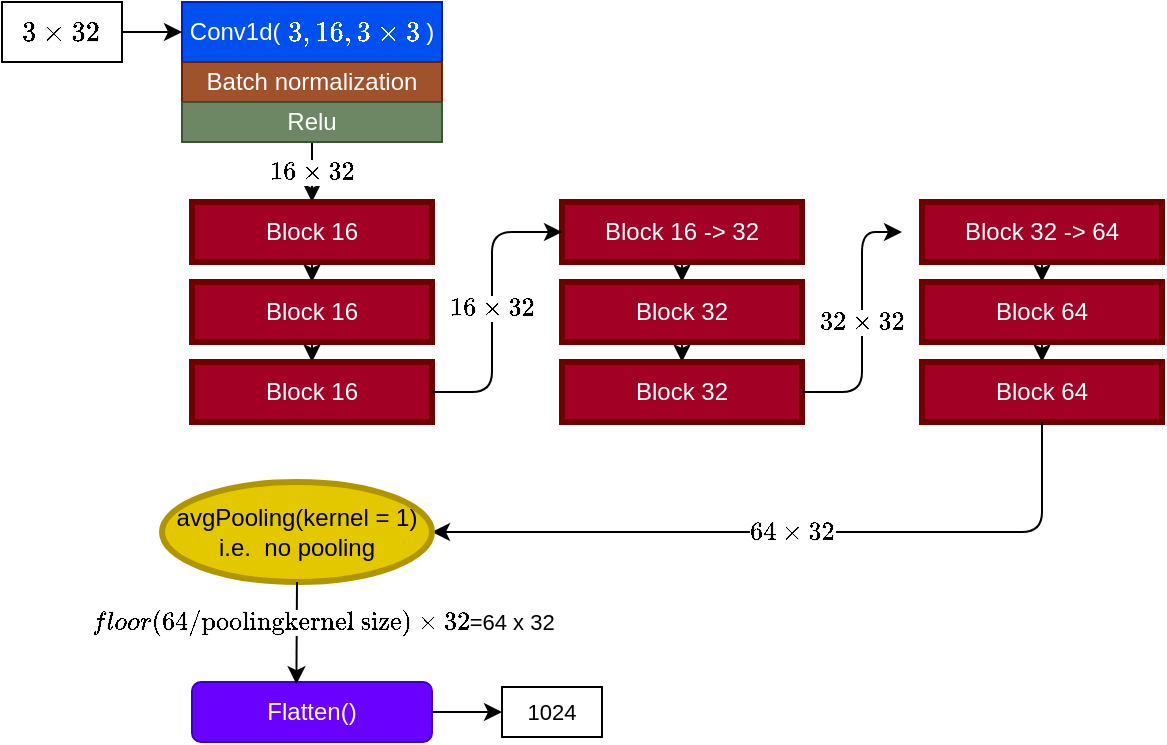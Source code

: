 <mxfile scale="3" border="0">
    <diagram name="Page-1" id="WFdnbx_n8Auvqi-mJNQ4">
        <mxGraphModel dx="581" dy="486" grid="1" gridSize="10" guides="1" tooltips="1" connect="1" arrows="1" fold="1" page="1" pageScale="1" pageWidth="1169" pageHeight="827" math="1" shadow="0">
            <root>
                <mxCell id="0"/>
                <mxCell id="1" parent="0"/>
                <mxCell id="6ATX4UVvStKmriRk2Kmt-1" value="&lt;div style=&quot;text-align: left;&quot;&gt;Conv1d( \(3, 16, 3 \times 3\) )&lt;br&gt;&lt;/div&gt;" style="rounded=0;whiteSpace=wrap;html=1;fillColor=#0050ef;fontColor=#ffffff;strokeColor=#001DBC;" parent="1" vertex="1">
                    <mxGeometry x="140" y="30" width="130" height="30" as="geometry"/>
                </mxCell>
                <mxCell id="6ATX4UVvStKmriRk2Kmt-2" value="Batch normalization" style="rounded=0;whiteSpace=wrap;html=1;fillColor=#a0522d;fontColor=#ffffff;strokeColor=#6D1F00;" parent="1" vertex="1">
                    <mxGeometry x="140" y="60" width="130" height="20" as="geometry"/>
                </mxCell>
                <mxCell id="41" value="\(16 \times 32\)" style="edgeStyle=none;html=1;exitX=0.5;exitY=1;exitDx=0;exitDy=0;entryX=0.5;entryY=0;entryDx=0;entryDy=0;" parent="1" source="6ATX4UVvStKmriRk2Kmt-3" target="3" edge="1">
                    <mxGeometry relative="1" as="geometry">
                        <Array as="points"/>
                    </mxGeometry>
                </mxCell>
                <mxCell id="6ATX4UVvStKmriRk2Kmt-3" value="Relu" style="rounded=0;whiteSpace=wrap;html=1;fillColor=#6d8764;fontColor=#ffffff;strokeColor=#3A5431;" parent="1" vertex="1">
                    <mxGeometry x="140" y="80" width="130" height="20" as="geometry"/>
                </mxCell>
                <mxCell id="42" style="edgeStyle=none;html=1;exitX=0.5;exitY=1;exitDx=0;exitDy=0;entryX=0.5;entryY=0;entryDx=0;entryDy=0;" parent="1" source="3" target="4" edge="1">
                    <mxGeometry relative="1" as="geometry"/>
                </mxCell>
                <mxCell id="3" value="Block 16" style="rounded=0;whiteSpace=wrap;html=1;fillColor=#a20025;fontColor=#ffffff;strokeColor=#6F0000;strokeWidth=3;" parent="1" vertex="1">
                    <mxGeometry x="145" y="130" width="120" height="30" as="geometry"/>
                </mxCell>
                <mxCell id="43" style="edgeStyle=none;html=1;exitX=0.5;exitY=1;exitDx=0;exitDy=0;entryX=0.5;entryY=0;entryDx=0;entryDy=0;" parent="1" source="4" target="5" edge="1">
                    <mxGeometry relative="1" as="geometry"/>
                </mxCell>
                <mxCell id="4" value="Block 16" style="rounded=0;whiteSpace=wrap;html=1;fillColor=#a20025;fontColor=#ffffff;strokeColor=#6F0000;strokeWidth=3;" parent="1" vertex="1">
                    <mxGeometry x="145" y="170" width="120" height="30" as="geometry"/>
                </mxCell>
                <mxCell id="5" value="Block 16" style="rounded=0;whiteSpace=wrap;html=1;fillColor=#a20025;fontColor=#ffffff;strokeColor=#6F0000;strokeWidth=3;" parent="1" vertex="1">
                    <mxGeometry x="145" y="210" width="120" height="30" as="geometry"/>
                </mxCell>
                <mxCell id="47" style="edgeStyle=none;html=1;exitX=0.5;exitY=1;exitDx=0;exitDy=0;entryX=0.5;entryY=0;entryDx=0;entryDy=0;" parent="1" source="33" target="34" edge="1">
                    <mxGeometry relative="1" as="geometry"/>
                </mxCell>
                <mxCell id="33" value="Block 16 -&amp;gt; 32" style="rounded=0;whiteSpace=wrap;html=1;fillColor=#a20025;fontColor=#ffffff;strokeColor=#6F0000;strokeWidth=3;" parent="1" vertex="1">
                    <mxGeometry x="330" y="130" width="120" height="30" as="geometry"/>
                </mxCell>
                <mxCell id="48" style="edgeStyle=none;html=1;exitX=0.5;exitY=1;exitDx=0;exitDy=0;entryX=0.5;entryY=0;entryDx=0;entryDy=0;" parent="1" source="34" target="35" edge="1">
                    <mxGeometry relative="1" as="geometry"/>
                </mxCell>
                <mxCell id="34" value="Block 32" style="rounded=0;whiteSpace=wrap;html=1;fillColor=#a20025;fontColor=#ffffff;strokeColor=#6F0000;strokeWidth=3;" parent="1" vertex="1">
                    <mxGeometry x="330" y="170" width="120" height="30" as="geometry"/>
                </mxCell>
                <mxCell id="35" value="Block 32" style="rounded=0;whiteSpace=wrap;html=1;fillColor=#a20025;fontColor=#ffffff;strokeColor=#6F0000;strokeWidth=3;" parent="1" vertex="1">
                    <mxGeometry x="330" y="210" width="120" height="30" as="geometry"/>
                </mxCell>
                <mxCell id="50" style="edgeStyle=none;html=1;exitX=0.5;exitY=1;exitDx=0;exitDy=0;entryX=0.5;entryY=0;entryDx=0;entryDy=0;" parent="1" source="36" target="37" edge="1">
                    <mxGeometry relative="1" as="geometry"/>
                </mxCell>
                <mxCell id="36" value="Block 32 -&amp;gt; 64" style="rounded=0;whiteSpace=wrap;html=1;fillColor=#a20025;fontColor=#ffffff;strokeColor=#6F0000;strokeWidth=3;" parent="1" vertex="1">
                    <mxGeometry x="510" y="130" width="120" height="30" as="geometry"/>
                </mxCell>
                <mxCell id="51" style="edgeStyle=none;html=1;exitX=0.5;exitY=1;exitDx=0;exitDy=0;entryX=0.5;entryY=0;entryDx=0;entryDy=0;" parent="1" source="37" target="38" edge="1">
                    <mxGeometry relative="1" as="geometry"/>
                </mxCell>
                <mxCell id="37" value="Block 64" style="rounded=0;whiteSpace=wrap;html=1;fillColor=#a20025;fontColor=#ffffff;strokeColor=#6F0000;strokeWidth=3;" parent="1" vertex="1">
                    <mxGeometry x="510" y="170" width="120" height="30" as="geometry"/>
                </mxCell>
                <mxCell id="38" value="Block 64" style="rounded=0;whiteSpace=wrap;html=1;fillColor=#a20025;fontColor=#ffffff;strokeColor=#6F0000;strokeWidth=3;" parent="1" vertex="1">
                    <mxGeometry x="510" y="210" width="120" height="30" as="geometry"/>
                </mxCell>
                <mxCell id="64" value="\(64 \times 32 \)" style="endArrow=classic;html=1;exitX=0.5;exitY=1;exitDx=0;exitDy=0;entryX=1;entryY=0.5;entryDx=0;entryDy=0;" parent="1" source="38" target="65" edge="1">
                    <mxGeometry width="50" height="50" relative="1" as="geometry">
                        <mxPoint x="425" y="310" as="sourcePoint"/>
                        <mxPoint x="545" y="280" as="targetPoint"/>
                        <Array as="points">
                            <mxPoint x="570" y="295"/>
                        </Array>
                    </mxGeometry>
                </mxCell>
                <mxCell id="65" value="avgPooling(kernel = 1)&lt;br&gt;i.e.&amp;nbsp; no pooling" style="ellipse;whiteSpace=wrap;html=1;strokeWidth=3;fillColor=#e3c800;fontColor=#000000;strokeColor=#B09500;" parent="1" vertex="1">
                    <mxGeometry x="130" y="270" width="135" height="50" as="geometry"/>
                </mxCell>
                <mxCell id="tW-Vj2c7528DObAtOV8Z-78" style="edgeStyle=none;html=1;exitX=1;exitY=0.5;exitDx=0;exitDy=0;entryX=0;entryY=0.5;entryDx=0;entryDy=0;" parent="1" source="70" target="tW-Vj2c7528DObAtOV8Z-77" edge="1">
                    <mxGeometry relative="1" as="geometry"/>
                </mxCell>
                <mxCell id="70" value="Flatten()" style="rounded=1;whiteSpace=wrap;html=1;fillColor=#6a00ff;fontColor=#ffffff;strokeColor=#3700CC;" parent="1" vertex="1">
                    <mxGeometry x="145" y="370" width="120" height="30" as="geometry"/>
                </mxCell>
                <mxCell id="72" value="\(16 \times 32\)" style="edgeStyle=none;html=1;exitX=1;exitY=0.5;exitDx=0;exitDy=0;entryX=0;entryY=0.5;entryDx=0;entryDy=0;" parent="1" target="33" edge="1">
                    <mxGeometry relative="1" as="geometry">
                        <Array as="points">
                            <mxPoint x="295" y="225"/>
                            <mxPoint x="295" y="145"/>
                        </Array>
                        <mxPoint x="265" y="225" as="sourcePoint"/>
                        <mxPoint x="335" y="170" as="targetPoint"/>
                    </mxGeometry>
                </mxCell>
                <mxCell id="74" value="\(32 \times 32\)" style="edgeStyle=none;html=1;exitX=1;exitY=0.5;exitDx=0;exitDy=0;entryX=0;entryY=0.5;entryDx=0;entryDy=0;" parent="1" edge="1">
                    <mxGeometry relative="1" as="geometry">
                        <Array as="points">
                            <mxPoint x="480" y="225"/>
                            <mxPoint x="480" y="145"/>
                        </Array>
                        <mxPoint x="450" y="225" as="sourcePoint"/>
                        <mxPoint x="500" y="145" as="targetPoint"/>
                    </mxGeometry>
                </mxCell>
                <mxCell id="77" value="" style="edgeStyle=none;html=1;entryX=0;entryY=0.5;entryDx=0;entryDy=0;" parent="1" source="76" target="6ATX4UVvStKmriRk2Kmt-1" edge="1">
                    <mxGeometry relative="1" as="geometry"/>
                </mxCell>
                <mxCell id="76" value="\(3 \times 32 \)" style="rounded=0;whiteSpace=wrap;html=1;" parent="1" vertex="1">
                    <mxGeometry x="50" y="30" width="60" height="30" as="geometry"/>
                </mxCell>
                <mxCell id="tW-Vj2c7528DObAtOV8Z-77" value="&lt;span style=&quot;font-size: 11px;&quot;&gt;1024&lt;/span&gt;" style="rounded=0;whiteSpace=wrap;html=1;" parent="1" vertex="1">
                    <mxGeometry x="300" y="372.5" width="50" height="25" as="geometry"/>
                </mxCell>
                <mxCell id="78" value="&lt;span style=&quot;&quot;&gt;\(floor(64/\text{poolingkernel size}) \times 32 \)=64 x 32&lt;/span&gt;" style="edgeStyle=none;html=1;entryX=0.435;entryY=0.037;entryDx=0;entryDy=0;entryPerimeter=0;exitX=0.5;exitY=1;exitDx=0;exitDy=0;" parent="1" source="65" target="70" edge="1">
                    <mxGeometry x="-0.217" y="13" relative="1" as="geometry">
                        <Array as="points"/>
                        <mxPoint x="197" y="330" as="sourcePoint"/>
                        <mxPoint x="240" y="240" as="targetPoint"/>
                        <mxPoint as="offset"/>
                    </mxGeometry>
                </mxCell>
            </root>
        </mxGraphModel>
    </diagram>
</mxfile>